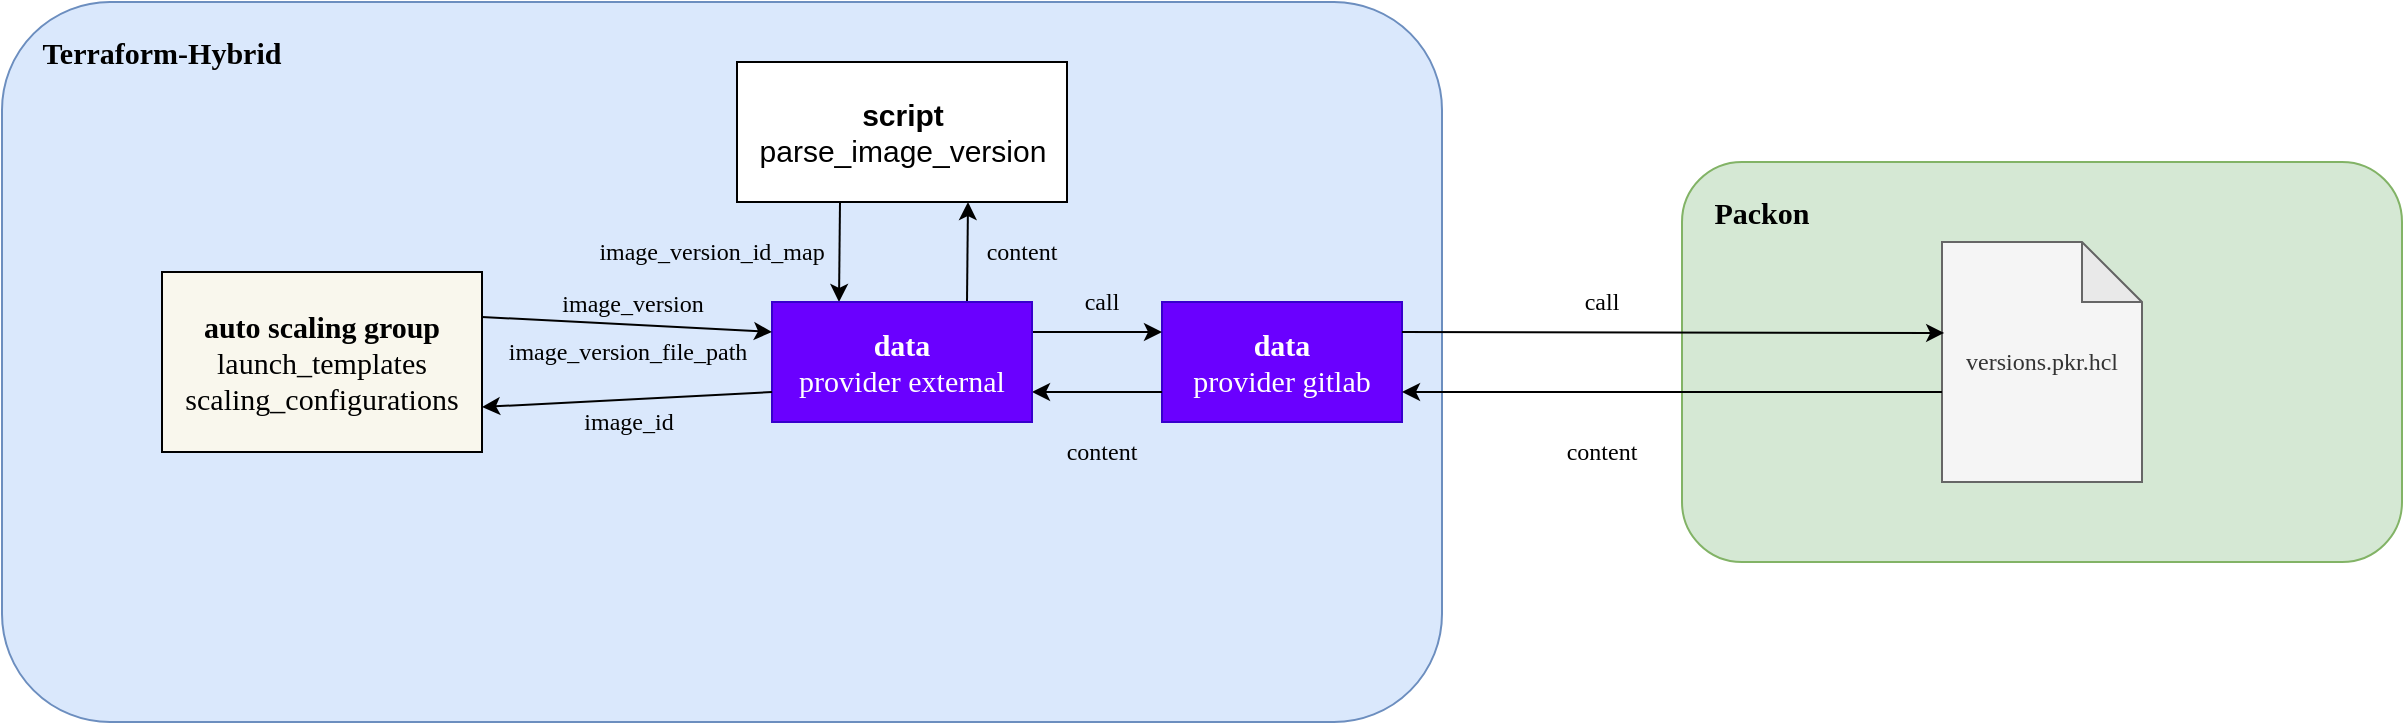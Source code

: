 <mxfile version="22.1.3" type="github">
  <diagram name="Page-1" id="SU36zCbASJf7fyGM5k-I">
    <mxGraphModel dx="1434" dy="795" grid="1" gridSize="10" guides="1" tooltips="1" connect="1" arrows="1" fold="1" page="1" pageScale="1" pageWidth="850" pageHeight="1100" math="0" shadow="0">
      <root>
        <mxCell id="0" />
        <mxCell id="1" parent="0" />
        <mxCell id="_IFY_iCp74oIANFbCTMr-1" value="" style="rounded=1;whiteSpace=wrap;html=1;fillColor=#dae8fc;strokeColor=#6c8ebf;" parent="1" vertex="1">
          <mxGeometry x="200" y="120" width="720" height="360" as="geometry" />
        </mxCell>
        <mxCell id="_IFY_iCp74oIANFbCTMr-5" value="Terraform-Hybrid" style="text;html=1;strokeColor=none;fillColor=none;align=center;verticalAlign=middle;whiteSpace=wrap;rounded=0;fontFamily=Times New Roman;fontSize=15;fontStyle=1" parent="1" vertex="1">
          <mxGeometry x="200" y="120" width="160" height="50" as="geometry" />
        </mxCell>
        <mxCell id="_IFY_iCp74oIANFbCTMr-9" value="&lt;font style=&quot;font-size: 15px;&quot; face=&quot;Times New Roman&quot;&gt;&lt;b&gt;auto scaling group&lt;/b&gt;&lt;br&gt;launch_templates&lt;br&gt;scaling_configurations&lt;/font&gt;" style="rounded=0;whiteSpace=wrap;html=1;fillColor=#f9f7ed;strokeColor=default;labelBorderColor=none;fontColor=default;" parent="1" vertex="1">
          <mxGeometry x="280" y="255" width="160" height="90" as="geometry" />
        </mxCell>
        <mxCell id="_IFY_iCp74oIANFbCTMr-21" value="&lt;font style=&quot;font-size: 15px;&quot;&gt;&lt;b&gt;data&lt;/b&gt;&lt;br&gt;provider gitlab&lt;/font&gt;" style="rounded=0;whiteSpace=wrap;html=1;fillColor=#6a00ff;strokeColor=#3700CC;fontColor=#ffffff;fontFamily=Times New Roman;" parent="1" vertex="1">
          <mxGeometry x="780" y="270" width="120" height="60" as="geometry" />
        </mxCell>
        <mxCell id="_IFY_iCp74oIANFbCTMr-34" value="" style="endArrow=classic;html=1;rounded=0;fontFamily=Helvetica;fontSize=12;fontColor=default;entryX=0.25;entryY=0;entryDx=0;entryDy=0;" parent="1" edge="1">
          <mxGeometry width="50" height="50" relative="1" as="geometry">
            <mxPoint x="619" y="220" as="sourcePoint" />
            <mxPoint x="618.5" y="270" as="targetPoint" />
          </mxGeometry>
        </mxCell>
        <mxCell id="_IFY_iCp74oIANFbCTMr-35" value="image_version_id_map" style="text;html=1;strokeColor=none;fillColor=none;align=center;verticalAlign=middle;whiteSpace=wrap;rounded=0;fontSize=12;fontFamily=Times New Roman;fontColor=default;" parent="1" vertex="1">
          <mxGeometry x="525" y="230" width="60" height="30" as="geometry" />
        </mxCell>
        <mxCell id="_IFY_iCp74oIANFbCTMr-36" value="" style="endArrow=classic;html=1;rounded=0;fontFamily=Helvetica;fontSize=12;fontColor=default;exitX=0.75;exitY=0;exitDx=0;exitDy=0;" parent="1" source="_IFY_iCp74oIANFbCTMr-20" edge="1">
          <mxGeometry width="50" height="50" relative="1" as="geometry">
            <mxPoint x="682.5" y="280" as="sourcePoint" />
            <mxPoint x="683" y="220" as="targetPoint" />
          </mxGeometry>
        </mxCell>
        <mxCell id="_IFY_iCp74oIANFbCTMr-38" value="content" style="text;html=1;strokeColor=none;fillColor=none;align=center;verticalAlign=middle;whiteSpace=wrap;rounded=0;fontSize=12;fontFamily=Times New Roman;fontColor=default;" parent="1" vertex="1">
          <mxGeometry x="680" y="230" width="60" height="30" as="geometry" />
        </mxCell>
        <mxCell id="_IFY_iCp74oIANFbCTMr-47" value="call" style="text;html=1;strokeColor=none;fillColor=none;align=center;verticalAlign=middle;whiteSpace=wrap;rounded=0;fontSize=12;fontFamily=Times New Roman;fontColor=default;" parent="1" vertex="1">
          <mxGeometry x="730" y="260" width="40" height="20" as="geometry" />
        </mxCell>
        <mxCell id="_IFY_iCp74oIANFbCTMr-48" value="" style="endArrow=classic;html=1;rounded=0;fontFamily=Helvetica;fontSize=12;fontColor=default;exitX=1;exitY=0.25;exitDx=0;exitDy=0;entryX=0;entryY=0.25;entryDx=0;entryDy=0;" parent="1" source="_IFY_iCp74oIANFbCTMr-20" target="_IFY_iCp74oIANFbCTMr-21" edge="1">
          <mxGeometry width="50" height="50" relative="1" as="geometry">
            <mxPoint x="715" y="295" as="sourcePoint" />
            <mxPoint x="780" y="295" as="targetPoint" />
          </mxGeometry>
        </mxCell>
        <mxCell id="_IFY_iCp74oIANFbCTMr-49" value="" style="endArrow=classic;html=1;rounded=0;fontFamily=Helvetica;fontSize=12;fontColor=default;exitX=0;exitY=0.75;exitDx=0;exitDy=0;entryX=1;entryY=0.75;entryDx=0;entryDy=0;" parent="1" source="_IFY_iCp74oIANFbCTMr-21" target="_IFY_iCp74oIANFbCTMr-20" edge="1">
          <mxGeometry width="50" height="50" relative="1" as="geometry">
            <mxPoint x="595" y="325" as="sourcePoint" />
            <mxPoint x="710" y="315" as="targetPoint" />
          </mxGeometry>
        </mxCell>
        <mxCell id="_IFY_iCp74oIANFbCTMr-50" value="content" style="text;html=1;strokeColor=none;fillColor=none;align=center;verticalAlign=middle;whiteSpace=wrap;rounded=0;fontSize=12;fontFamily=Times New Roman;fontColor=default;" parent="1" vertex="1">
          <mxGeometry x="720" y="330" width="60" height="30" as="geometry" />
        </mxCell>
        <mxCell id="_IFY_iCp74oIANFbCTMr-52" value="" style="rounded=1;whiteSpace=wrap;html=1;strokeColor=#82b366;align=center;verticalAlign=middle;fontFamily=Helvetica;fontSize=12;fillColor=#d5e8d4;" parent="1" vertex="1">
          <mxGeometry x="1040" y="200" width="360" height="200" as="geometry" />
        </mxCell>
        <mxCell id="_IFY_iCp74oIANFbCTMr-53" value="Packon" style="text;html=1;strokeColor=none;fillColor=none;align=center;verticalAlign=middle;whiteSpace=wrap;rounded=0;fontFamily=Times New Roman;fontSize=15;fontStyle=1" parent="1" vertex="1">
          <mxGeometry x="1040" y="200" width="80" height="50" as="geometry" />
        </mxCell>
        <mxCell id="_IFY_iCp74oIANFbCTMr-74" value="versions.pkr.hcl" style="shape=note;whiteSpace=wrap;html=1;backgroundOutline=1;darkOpacity=0.05;rounded=1;strokeColor=#666666;align=center;verticalAlign=middle;fontFamily=Times New Roman;fontSize=12;fillColor=#f5f5f5;fontColor=#333333;" parent="1" vertex="1">
          <mxGeometry x="1170" y="240" width="100" height="120" as="geometry" />
        </mxCell>
        <mxCell id="_IFY_iCp74oIANFbCTMr-78" value="" style="group" parent="1" vertex="1" connectable="0">
          <mxGeometry x="567.5" y="150" width="165" height="180" as="geometry" />
        </mxCell>
        <mxCell id="_IFY_iCp74oIANFbCTMr-20" value="&lt;font style=&quot;font-size: 15px;&quot;&gt;&lt;b&gt;data&lt;/b&gt;&lt;br style=&quot;&quot;&gt;provider&lt;b style=&quot;&quot;&gt;&amp;nbsp;&lt;/b&gt;external&lt;/font&gt;" style="rounded=0;whiteSpace=wrap;html=1;fillColor=#6a00ff;strokeColor=#3700CC;fontColor=#ffffff;fontFamily=Times New Roman;fontSize=15;" parent="_IFY_iCp74oIANFbCTMr-78" vertex="1">
          <mxGeometry x="17.5" y="120" width="130" height="60" as="geometry" />
        </mxCell>
        <mxCell id="_IFY_iCp74oIANFbCTMr-22" value="&lt;font style=&quot;font-size: 15px;&quot;&gt;&lt;b&gt;script&lt;/b&gt;&lt;br&gt;parse_image_version&lt;/font&gt;" style="rounded=0;whiteSpace=wrap;html=1;align=center;verticalAlign=middle;fontFamily=Helvetica;fontSize=12;" parent="_IFY_iCp74oIANFbCTMr-78" vertex="1">
          <mxGeometry width="165" height="70" as="geometry" />
        </mxCell>
        <mxCell id="_IFY_iCp74oIANFbCTMr-79" value="" style="endArrow=classic;html=1;rounded=0;fontFamily=Helvetica;fontSize=12;fontColor=default;entryX=0.011;entryY=0.379;entryDx=0;entryDy=0;entryPerimeter=0;exitX=1;exitY=0.25;exitDx=0;exitDy=0;" parent="1" source="_IFY_iCp74oIANFbCTMr-21" target="_IFY_iCp74oIANFbCTMr-74" edge="1">
          <mxGeometry width="50" height="50" relative="1" as="geometry">
            <mxPoint x="700" y="260" as="sourcePoint" />
            <mxPoint x="750" y="210" as="targetPoint" />
          </mxGeometry>
        </mxCell>
        <mxCell id="_IFY_iCp74oIANFbCTMr-80" value="" style="endArrow=classic;html=1;rounded=0;fontFamily=Helvetica;fontSize=12;fontColor=default;entryX=1;entryY=0.75;entryDx=0;entryDy=0;exitX=0;exitY=0.625;exitDx=0;exitDy=0;exitPerimeter=0;" parent="1" source="_IFY_iCp74oIANFbCTMr-74" target="_IFY_iCp74oIANFbCTMr-21" edge="1">
          <mxGeometry width="50" height="50" relative="1" as="geometry">
            <mxPoint x="750" y="260" as="sourcePoint" />
            <mxPoint x="800" y="210" as="targetPoint" />
          </mxGeometry>
        </mxCell>
        <mxCell id="_IFY_iCp74oIANFbCTMr-81" value="call" style="text;html=1;strokeColor=none;fillColor=none;align=center;verticalAlign=middle;whiteSpace=wrap;rounded=0;fontSize=12;fontFamily=Times New Roman;fontColor=default;" parent="1" vertex="1">
          <mxGeometry x="980" y="260" width="40" height="20" as="geometry" />
        </mxCell>
        <mxCell id="_IFY_iCp74oIANFbCTMr-82" value="content" style="text;html=1;strokeColor=none;fillColor=none;align=center;verticalAlign=middle;whiteSpace=wrap;rounded=0;fontSize=12;fontFamily=Times New Roman;fontColor=default;" parent="1" vertex="1">
          <mxGeometry x="970" y="330" width="60" height="30" as="geometry" />
        </mxCell>
        <mxCell id="X6BHVB5CX4d7Le9dBX94-1" value="" style="endArrow=classic;html=1;rounded=0;exitX=1;exitY=0.25;exitDx=0;exitDy=0;entryX=0;entryY=0.25;entryDx=0;entryDy=0;" edge="1" parent="1" source="_IFY_iCp74oIANFbCTMr-9" target="_IFY_iCp74oIANFbCTMr-20">
          <mxGeometry width="50" height="50" relative="1" as="geometry">
            <mxPoint x="700" y="430" as="sourcePoint" />
            <mxPoint x="750" y="380" as="targetPoint" />
          </mxGeometry>
        </mxCell>
        <mxCell id="X6BHVB5CX4d7Le9dBX94-2" value="image_version" style="edgeLabel;html=1;align=center;verticalAlign=middle;resizable=0;points=[];labelBackgroundColor=none;fontFamily=Times New Roman;fontSize=12;" vertex="1" connectable="0" parent="X6BHVB5CX4d7Le9dBX94-1">
          <mxGeometry x="-0.255" relative="1" as="geometry">
            <mxPoint x="21" y="-10" as="offset" />
          </mxGeometry>
        </mxCell>
        <mxCell id="X6BHVB5CX4d7Le9dBX94-3" value="" style="endArrow=classic;html=1;rounded=0;exitX=0;exitY=0.75;exitDx=0;exitDy=0;entryX=1;entryY=0.75;entryDx=0;entryDy=0;" edge="1" parent="1" source="_IFY_iCp74oIANFbCTMr-20" target="_IFY_iCp74oIANFbCTMr-9">
          <mxGeometry width="50" height="50" relative="1" as="geometry">
            <mxPoint x="700" y="430" as="sourcePoint" />
            <mxPoint x="750" y="380" as="targetPoint" />
          </mxGeometry>
        </mxCell>
        <mxCell id="X6BHVB5CX4d7Le9dBX94-4" value="image_id" style="edgeLabel;html=1;align=center;verticalAlign=middle;resizable=0;points=[];labelBackgroundColor=none;fontFamily=Times New Roman;fontSize=12;" vertex="1" connectable="0" parent="X6BHVB5CX4d7Le9dBX94-3">
          <mxGeometry x="-0.063" y="-2" relative="1" as="geometry">
            <mxPoint x="-4" y="13" as="offset" />
          </mxGeometry>
        </mxCell>
        <mxCell id="X6BHVB5CX4d7Le9dBX94-7" value="&lt;font style=&quot;font-size: 12px;&quot; face=&quot;Times New Roman&quot;&gt;image_version_file_path&lt;/font&gt;" style="text;html=1;strokeColor=none;fillColor=none;align=center;verticalAlign=middle;whiteSpace=wrap;rounded=0;" vertex="1" parent="1">
          <mxGeometry x="457.5" y="280" width="110" height="30" as="geometry" />
        </mxCell>
      </root>
    </mxGraphModel>
  </diagram>
</mxfile>

